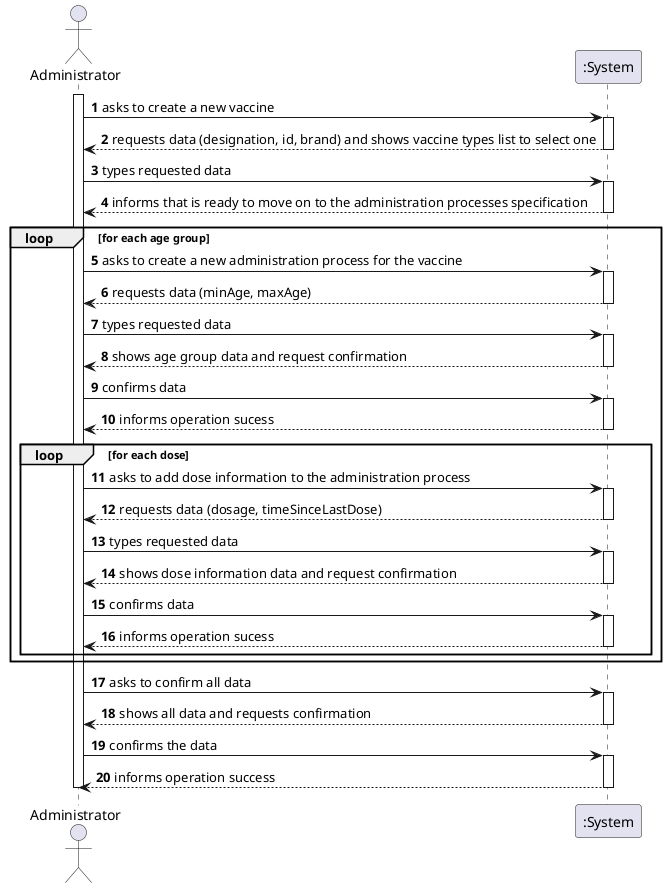 @startuml
autonumber
actor "Administrator" as OE

activate OE
OE -> ":System" : asks to create a new vaccine
activate ":System"
":System" --> OE : requests data (designation, id, brand) and shows vaccine types list to select one
deactivate ":System"

OE -> ":System" : types requested data
activate ":System"
":System" --> OE : informs that is ready to move on to the administration processes specification
deactivate ":System"

loop for each age group
    OE -> ":System" : asks to create a new administration process for the vaccine
    activate ":System"
    ":System" --> OE : requests data (minAge, maxAge)
    deactivate ":System"
    OE -> ":System" : types requested data
    activate ":System"
    ":System" --> OE : shows age group data and request confirmation
    deactivate ":System"
    OE -> ":System" : confirms data
    activate ":System"
    ":System" --> OE : informs operation sucess
    deactivate ":System"
    
    loop for each dose
        OE -> ":System" : asks to add dose information to the administration process
        activate ":System"
        ":System" --> OE : requests data (dosage, timeSinceLastDose)
        deactivate ":System"
        OE -> ":System" : types requested data
        activate ":System"
        ":System" --> OE : shows dose information data and request confirmation
        deactivate ":System"
        OE -> ":System" : confirms data
        activate ":System"
        ":System" --> OE : informs operation sucess
        deactivate ":System"
    end

end

OE -> ":System" : asks to confirm all data
activate ":System"
":System" --> OE : shows all data and requests confirmation
deactivate ":System"
OE -> ":System" : confirms the data
activate ":System"
":System" --> OE : informs operation success
deactivate ":System"

deactivate OE

@enduml